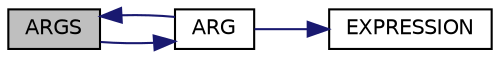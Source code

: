 digraph "ARGS"
{
 // LATEX_PDF_SIZE
  edge [fontname="Helvetica",fontsize="10",labelfontname="Helvetica",labelfontsize="10"];
  node [fontname="Helvetica",fontsize="10",shape=record];
  rankdir="LR";
  Node1 [label="ARGS",height=0.2,width=0.4,color="black", fillcolor="grey75", style="filled", fontcolor="black",tooltip="Function for processing another argument which is in queue."];
  Node1 -> Node2 [color="midnightblue",fontsize="10",style="solid",fontname="Helvetica"];
  Node2 [label="ARG",height=0.2,width=0.4,color="black", fillcolor="white", style="filled",URL="$syntactic__analysis_8c.html#a83f44b9d12d581ea924af4ba707819c3",tooltip="Function for processing argument of called function."];
  Node2 -> Node1 [color="midnightblue",fontsize="10",style="solid",fontname="Helvetica"];
  Node2 -> Node3 [color="midnightblue",fontsize="10",style="solid",fontname="Helvetica"];
  Node3 [label="EXPRESSION",height=0.2,width=0.4,color="black", fillcolor="white", style="filled",URL="$syntactic__analysis_8c.html#a38b7a13b9a5926c2c4b6af62cec86f85",tooltip="Function for processing another argument which is in queue."];
}
